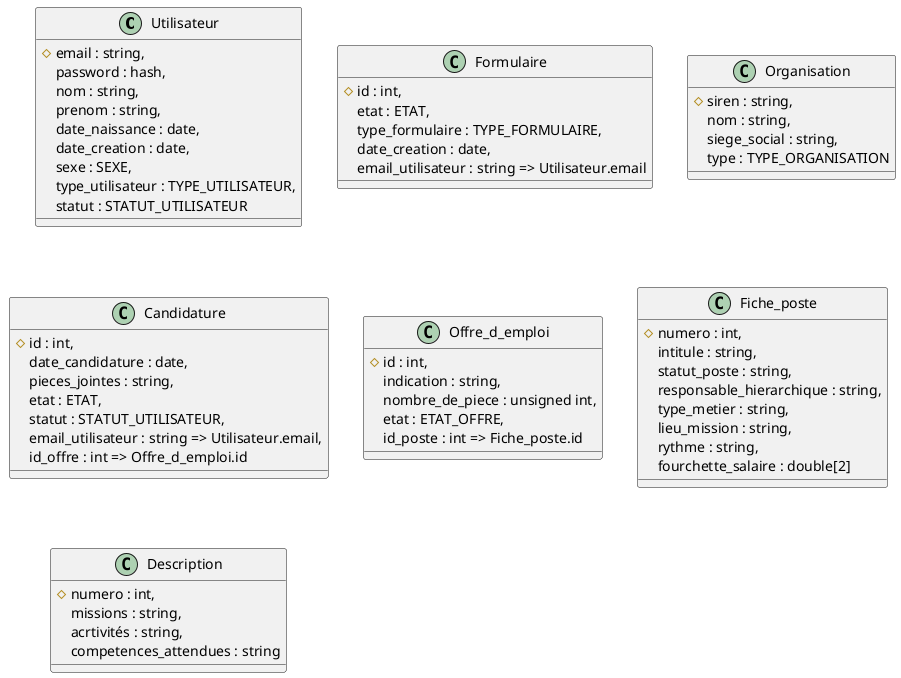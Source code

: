 @startuml



class Utilisateur{
    #email : string, 
    password : hash, 
    nom : string, 
    prenom : string, 
    date_naissance : date, 
    date_creation : date, 
    sexe : SEXE, 
    type_utilisateur : TYPE_UTILISATEUR, 
    statut : STATUT_UTILISATEUR
}

class Formulaire{
    #id : int, 
    etat : ETAT,
    type_formulaire : TYPE_FORMULAIRE, 
    date_creation : date, 
    email_utilisateur : string => Utilisateur.email
}

class Organisation{
    #siren : string, 
    nom : string, 
    siege_social : string, 
    type : TYPE_ORGANISATION
}

class  Candidature{
    #id : int, 
    date_candidature : date, 
    pieces_jointes : string, 
    etat : ETAT, 
    statut : STATUT_UTILISATEUR, 
    email_utilisateur : string => Utilisateur.email, 
    id_offre : int => Offre_d_emploi.id
}

class Offre_d_emploi{
    #id : int, 
    indication : string, 
    nombre_de_piece : unsigned int, 
    etat : ETAT_OFFRE, 
    id_poste : int => Fiche_poste.id
}

class Fiche_poste{
    #numero : int, 
    intitule : string, 
    statut_poste : string, 
    responsable_hierarchique : string, 
    type_metier : string, 
    lieu_mission : string, 
    rythme : string, 
    fourchette_salaire : double[2]
}

class Description{
    #numero : int, 
    missions : string, 
    acrtivités : string, 
    competences_attendues : string
}

' Utilisateur "0..1" -- "*" Utilisateur : valider demande de recruteur >
' Utilisateur "*"-- "*" Utilisateur : peut_donner_acces_admin >

' Offre_d_emploi "1..*" -- "1" Organisation : appartient à >
' Offre_d_emploi "1..*" -- "1" Fiche_poste : contient >
' Offre_d_emploi "1..*" -- "1" Utilisateur : est éditeur de <

' Fiche_poste "1" -- "1" Description : contient >

' Candidature "1..*" -- "1" Offre_d_emploi : concerne >
' Candidature "1..*" -- "1" Utilisateur : est de >

' Utilisateur "1" -- "1" Formulaire : doit remplir >
' Formulaire "1" - "1" Organisation : concerne >

@enduml